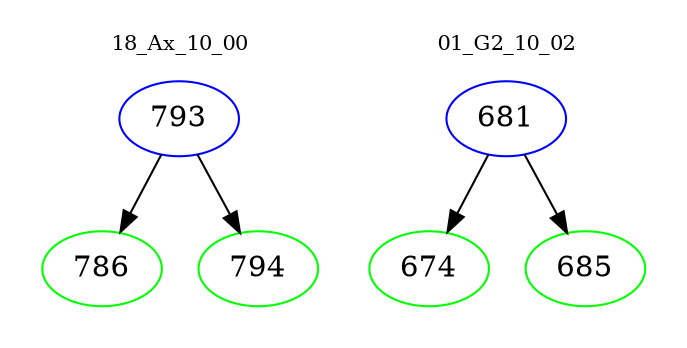 digraph{
subgraph cluster_0 {
color = white
label = "18_Ax_10_00";
fontsize=10;
T0_793 [label="793", color="blue"]
T0_793 -> T0_786 [color="black"]
T0_786 [label="786", color="green"]
T0_793 -> T0_794 [color="black"]
T0_794 [label="794", color="green"]
}
subgraph cluster_1 {
color = white
label = "01_G2_10_02";
fontsize=10;
T1_681 [label="681", color="blue"]
T1_681 -> T1_674 [color="black"]
T1_674 [label="674", color="green"]
T1_681 -> T1_685 [color="black"]
T1_685 [label="685", color="green"]
}
}
